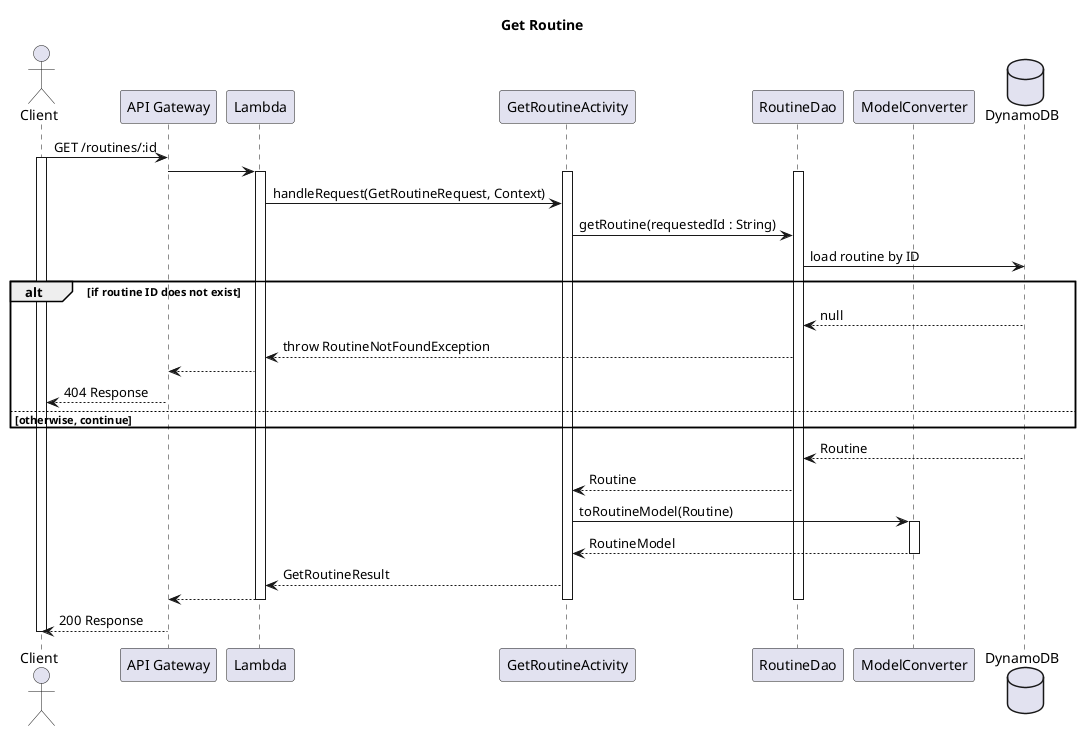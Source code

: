 @startuml
title Get Routine

actor Client
participant "API Gateway" as APIGateway
participant Lambda
participant GetRoutineActivity
participant RoutineDao
participant ModelConverter
database DynamoDB

Client -> APIGateway : GET /routines/:id
activate Client
APIGateway -> Lambda
activate Lambda
activate GetRoutineActivity
activate RoutineDao
Lambda -> GetRoutineActivity : handleRequest(GetRoutineRequest, Context)
GetRoutineActivity -> RoutineDao : getRoutine(requestedId : String)
RoutineDao -> DynamoDB : load routine by ID
alt if routine ID does not exist
    RoutineDao <-- DynamoDB : null
    Lambda <-- RoutineDao : throw RoutineNotFoundException
    APIGateway <-- Lambda
    Client <-- APIGateway : 404 Response
else otherwise, continue
end

RoutineDao <-- DynamoDB : Routine
GetRoutineActivity <-- RoutineDao : Routine
GetRoutineActivity -> ModelConverter : toRoutineModel(Routine)
activate ModelConverter
GetRoutineActivity <-- ModelConverter : RoutineModel
deactivate ModelConverter
Lambda <-- GetRoutineActivity : GetRoutineResult
APIGateway <-- Lambda
deactivate RoutineDao
deactivate GetRoutineActivity
deactivate Lambda
Client <-- APIGateway : 200 Response
deactivate Client

@enduml

